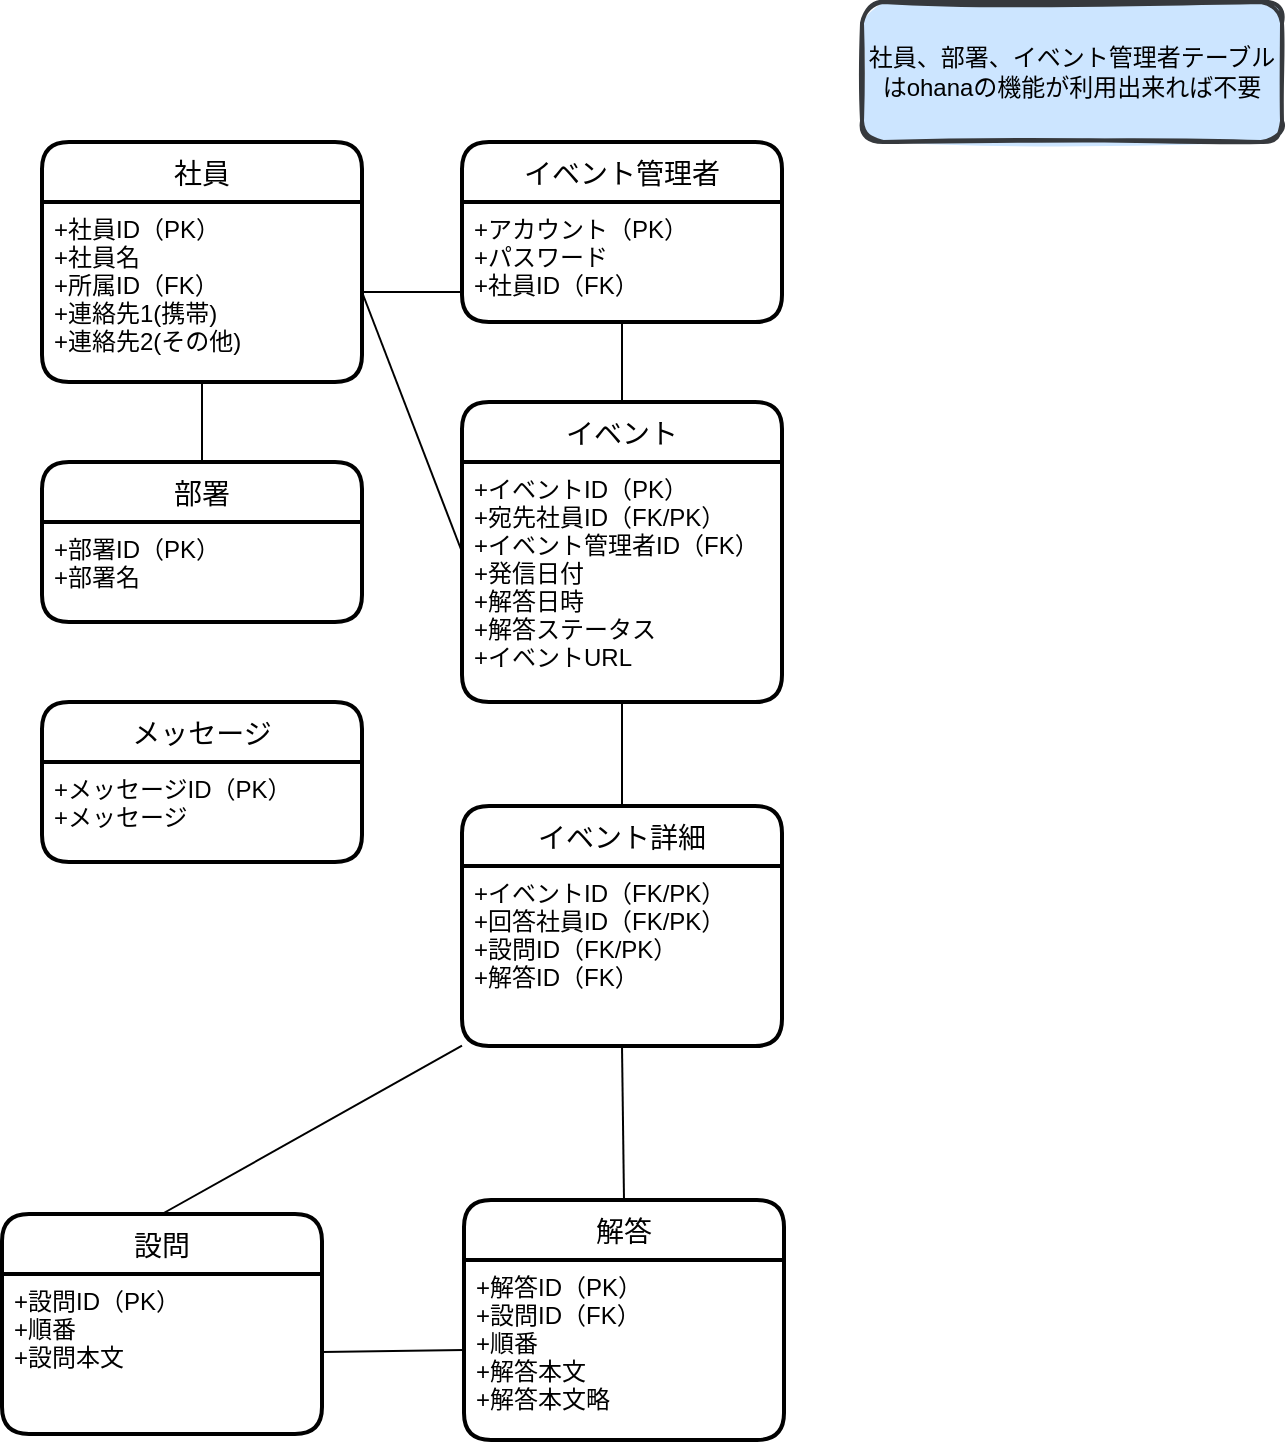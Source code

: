 <mxfile>
    <diagram id="C4vwsZkmMy6q1brryWcv" name="ページ1">
        <mxGraphModel dx="766" dy="575" grid="1" gridSize="10" guides="1" tooltips="1" connect="1" arrows="1" fold="1" page="1" pageScale="1" pageWidth="827" pageHeight="1169" math="0" shadow="0">
            <root>
                <mxCell id="0"/>
                <mxCell id="1" parent="0"/>
                <mxCell id="2" value="社員" style="swimlane;childLayout=stackLayout;horizontal=1;startSize=30;horizontalStack=0;rounded=1;fontSize=14;fontStyle=0;strokeWidth=2;resizeParent=0;resizeLast=1;shadow=0;dashed=0;align=center;" parent="1" vertex="1">
                    <mxGeometry x="100" y="100" width="160" height="120" as="geometry"/>
                </mxCell>
                <mxCell id="3" value="+社員ID（PK）&#10;+社員名&#10;+所属ID（FK）&#10;+連絡先1(携帯)&#10;+連絡先2(その他)" style="align=left;strokeColor=none;fillColor=none;spacingLeft=4;fontSize=12;verticalAlign=top;resizable=0;rotatable=0;part=1;" parent="2" vertex="1">
                    <mxGeometry y="30" width="160" height="90" as="geometry"/>
                </mxCell>
                <mxCell id="15" style="edgeStyle=none;html=1;entryX=0.5;entryY=1;entryDx=0;entryDy=0;endArrow=none;endFill=0;" parent="1" source="4" target="3" edge="1">
                    <mxGeometry relative="1" as="geometry"/>
                </mxCell>
                <mxCell id="4" value="部署" style="swimlane;childLayout=stackLayout;horizontal=1;startSize=30;horizontalStack=0;rounded=1;fontSize=14;fontStyle=0;strokeWidth=2;resizeParent=0;resizeLast=1;shadow=0;dashed=0;align=center;" parent="1" vertex="1">
                    <mxGeometry x="100" y="260" width="160" height="80" as="geometry"/>
                </mxCell>
                <mxCell id="5" value="+部署ID（PK）&#10;+部署名&#10;" style="align=left;strokeColor=none;fillColor=none;spacingLeft=4;fontSize=12;verticalAlign=top;resizable=0;rotatable=0;part=1;" parent="4" vertex="1">
                    <mxGeometry y="30" width="160" height="50" as="geometry"/>
                </mxCell>
                <mxCell id="8" value="メッセージ" style="swimlane;childLayout=stackLayout;horizontal=1;startSize=30;horizontalStack=0;rounded=1;fontSize=14;fontStyle=0;strokeWidth=2;resizeParent=0;resizeLast=1;shadow=0;dashed=0;align=center;" parent="1" vertex="1">
                    <mxGeometry x="100" y="380" width="160" height="80" as="geometry"/>
                </mxCell>
                <mxCell id="9" value="+メッセージID（PK）&#10;+メッセージ&#10;" style="align=left;strokeColor=none;fillColor=none;spacingLeft=4;fontSize=12;verticalAlign=top;resizable=0;rotatable=0;part=1;" parent="8" vertex="1">
                    <mxGeometry y="30" width="160" height="50" as="geometry"/>
                </mxCell>
                <mxCell id="10" value="設問" style="swimlane;childLayout=stackLayout;horizontal=1;startSize=30;horizontalStack=0;rounded=1;fontSize=14;fontStyle=0;strokeWidth=2;resizeParent=0;resizeLast=1;shadow=0;dashed=0;align=center;" parent="1" vertex="1">
                    <mxGeometry x="80" y="636" width="160" height="110" as="geometry"/>
                </mxCell>
                <mxCell id="11" value="+設問ID（PK）&#10;+順番&#10;+設問本文&#10;&#10;" style="align=left;strokeColor=none;fillColor=none;spacingLeft=4;fontSize=12;verticalAlign=top;resizable=0;rotatable=0;part=1;" parent="10" vertex="1">
                    <mxGeometry y="30" width="160" height="80" as="geometry"/>
                </mxCell>
                <mxCell id="12" value="解答" style="swimlane;childLayout=stackLayout;horizontal=1;startSize=30;horizontalStack=0;rounded=1;fontSize=14;fontStyle=0;strokeWidth=2;resizeParent=0;resizeLast=1;shadow=0;dashed=0;align=center;" parent="1" vertex="1">
                    <mxGeometry x="311" y="629" width="160" height="120" as="geometry"/>
                </mxCell>
                <mxCell id="13" value="+解答ID（PK）&#10;+設問ID（FK）&#10;+順番&#10;+解答本文&#10;+解答本文略" style="align=left;strokeColor=none;fillColor=none;spacingLeft=4;fontSize=12;verticalAlign=top;resizable=0;rotatable=0;part=1;" parent="12" vertex="1">
                    <mxGeometry y="30" width="160" height="90" as="geometry"/>
                </mxCell>
                <mxCell id="23" style="edgeStyle=none;html=1;exitX=0;exitY=0.5;exitDx=0;exitDy=0;entryX=1;entryY=0.5;entryDx=0;entryDy=0;endArrow=none;endFill=0;" parent="1" source="16" target="3" edge="1">
                    <mxGeometry relative="1" as="geometry"/>
                </mxCell>
                <mxCell id="28" style="edgeStyle=none;html=1;entryX=0.5;entryY=0;entryDx=0;entryDy=0;endArrow=none;endFill=0;" parent="1" source="16" target="24" edge="1">
                    <mxGeometry relative="1" as="geometry"/>
                </mxCell>
                <mxCell id="16" value="イベント" style="swimlane;childLayout=stackLayout;horizontal=1;startSize=30;horizontalStack=0;rounded=1;fontSize=14;fontStyle=0;strokeWidth=2;resizeParent=0;resizeLast=1;shadow=0;dashed=0;align=center;" parent="1" vertex="1">
                    <mxGeometry x="310" y="230" width="160" height="150" as="geometry"/>
                </mxCell>
                <mxCell id="17" value="+イベントID（PK）&#10;+宛先社員ID（FK/PK）&#10;+イベント管理者ID（FK）&#10;+発信日付&#10;+解答日時&#10;+解答ステータス&#10;+イベントURL&#10;" style="align=left;strokeColor=none;fillColor=none;spacingLeft=4;fontSize=12;verticalAlign=top;resizable=0;rotatable=0;part=1;" parent="16" vertex="1">
                    <mxGeometry y="30" width="160" height="120" as="geometry"/>
                </mxCell>
                <mxCell id="18" style="edgeStyle=none;html=1;entryX=0;entryY=0.5;entryDx=0;entryDy=0;endArrow=none;endFill=0;" parent="1" source="11" target="13" edge="1">
                    <mxGeometry relative="1" as="geometry"/>
                </mxCell>
                <mxCell id="19" value="イベント管理者" style="swimlane;childLayout=stackLayout;horizontal=1;startSize=30;horizontalStack=0;rounded=1;fontSize=14;fontStyle=0;strokeWidth=2;resizeParent=0;resizeLast=1;shadow=0;dashed=0;align=center;" parent="1" vertex="1">
                    <mxGeometry x="310" y="100" width="160" height="90" as="geometry"/>
                </mxCell>
                <mxCell id="20" value="+アカウント（PK）&#10;+パスワード&#10;+社員ID（FK）&#10;" style="align=left;strokeColor=none;fillColor=none;spacingLeft=4;fontSize=12;verticalAlign=top;resizable=0;rotatable=0;part=1;" parent="19" vertex="1">
                    <mxGeometry y="30" width="160" height="60" as="geometry"/>
                </mxCell>
                <mxCell id="21" style="edgeStyle=none;html=1;endArrow=none;endFill=0;" parent="1" source="3" edge="1">
                    <mxGeometry relative="1" as="geometry">
                        <mxPoint x="310" y="175" as="targetPoint"/>
                    </mxGeometry>
                </mxCell>
                <mxCell id="22" style="edgeStyle=none;html=1;entryX=0.5;entryY=0;entryDx=0;entryDy=0;endArrow=none;endFill=0;" parent="1" source="20" target="16" edge="1">
                    <mxGeometry relative="1" as="geometry"/>
                </mxCell>
                <mxCell id="24" value="イベント詳細" style="swimlane;childLayout=stackLayout;horizontal=1;startSize=30;horizontalStack=0;rounded=1;fontSize=14;fontStyle=0;strokeWidth=2;resizeParent=0;resizeLast=1;shadow=0;dashed=0;align=center;" parent="1" vertex="1">
                    <mxGeometry x="310" y="432" width="160" height="120" as="geometry"/>
                </mxCell>
                <mxCell id="25" value="+イベントID（FK/PK）&#10;+回答社員ID（FK/PK）&#10;+設問ID（FK/PK）&#10;+解答ID（FK）" style="align=left;strokeColor=none;fillColor=none;spacingLeft=4;fontSize=12;verticalAlign=top;resizable=0;rotatable=0;part=1;" parent="24" vertex="1">
                    <mxGeometry y="30" width="160" height="90" as="geometry"/>
                </mxCell>
                <mxCell id="26" style="edgeStyle=none;html=1;exitX=0.5;exitY=1;exitDx=0;exitDy=0;entryX=0.5;entryY=0;entryDx=0;entryDy=0;endArrow=none;endFill=0;" parent="1" source="25" target="12" edge="1">
                    <mxGeometry relative="1" as="geometry"/>
                </mxCell>
                <mxCell id="27" style="edgeStyle=none;html=1;entryX=0.5;entryY=0;entryDx=0;entryDy=0;endArrow=none;endFill=0;" parent="1" source="25" target="10" edge="1">
                    <mxGeometry relative="1" as="geometry"/>
                </mxCell>
                <mxCell id="29" value="社員、部署、イベント管理者テーブルはohanaの機能が利用出来れば不要" style="rounded=1;whiteSpace=wrap;html=1;strokeWidth=2;fillWeight=4;hachureGap=8;hachureAngle=45;sketch=1;fillStyle=solid;fillColor=#cce5ff;strokeColor=#36393d;fontColor=#000000;" parent="1" vertex="1">
                    <mxGeometry x="510" y="30" width="210" height="70" as="geometry"/>
                </mxCell>
            </root>
        </mxGraphModel>
    </diagram>
</mxfile>
